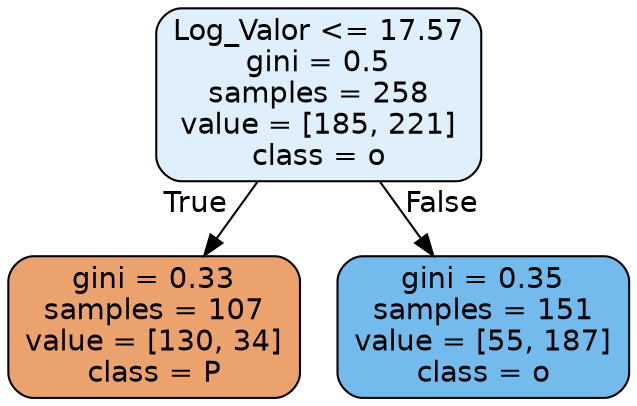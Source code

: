 digraph Tree {
node [shape=box, style="filled, rounded", color="black", fontname="helvetica"] ;
edge [fontname="helvetica"] ;
0 [label="Log_Valor <= 17.57\ngini = 0.5\nsamples = 258\nvalue = [185, 221]\nclass = o", fillcolor="#dfeffb"] ;
1 [label="gini = 0.33\nsamples = 107\nvalue = [130, 34]\nclass = P", fillcolor="#eca26d"] ;
0 -> 1 [labeldistance=2.5, labelangle=45, headlabel="True"] ;
2 [label="gini = 0.35\nsamples = 151\nvalue = [55, 187]\nclass = o", fillcolor="#73baed"] ;
0 -> 2 [labeldistance=2.5, labelangle=-45, headlabel="False"] ;
}